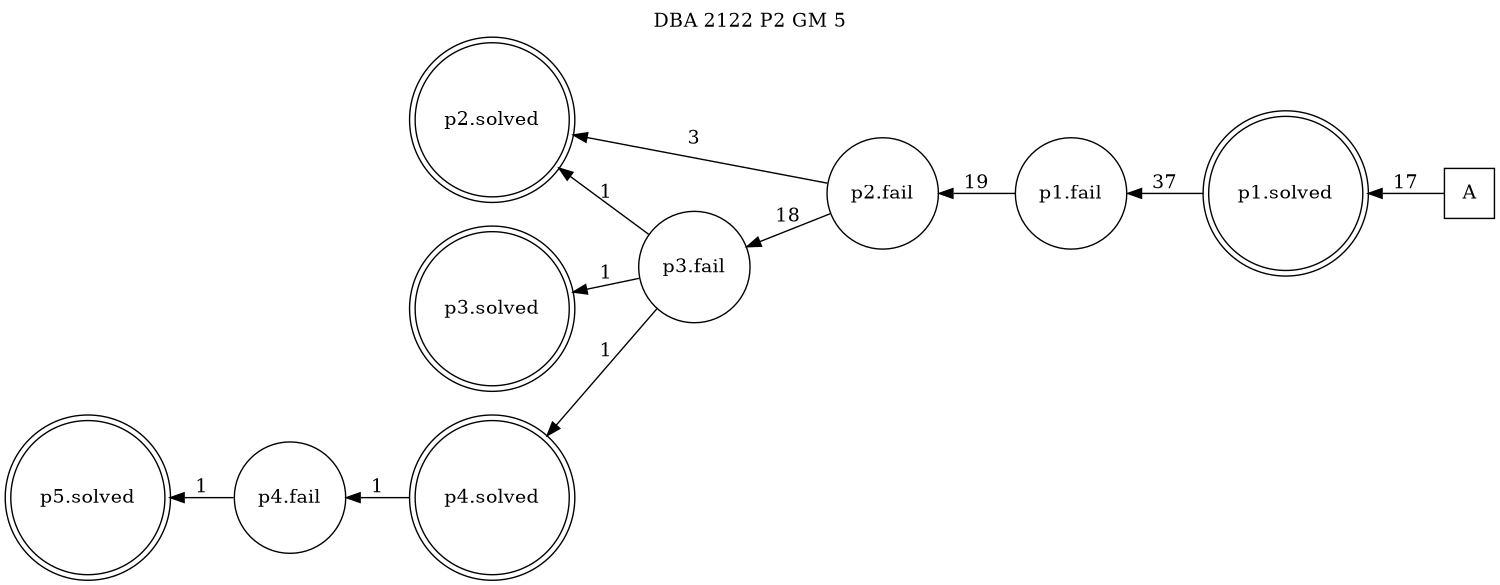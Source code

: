 digraph DBA_2122_P2_GM_5_LOW {
labelloc="tl"
label= " DBA 2122 P2 GM 5 "
rankdir="RL";
graph [ size=" 10 , 10 !"]

"A" [shape="square" label="A"]
"p1.solved" [shape="doublecircle" label="p1.solved"]
"p1.fail" [shape="circle" label="p1.fail"]
"p2.fail" [shape="circle" label="p2.fail"]
"p2.solved" [shape="doublecircle" label="p2.solved"]
"p3.fail" [shape="circle" label="p3.fail"]
"p3.solved" [shape="doublecircle" label="p3.solved"]
"p4.solved" [shape="doublecircle" label="p4.solved"]
"p4.fail" [shape="circle" label="p4.fail"]
"p5.solved" [shape="doublecircle" label="p5.solved"]
"A" -> "p1.solved" [ label=17]
"p1.solved" -> "p1.fail" [ label=37]
"p1.fail" -> "p2.fail" [ label=19]
"p2.fail" -> "p2.solved" [ label=3]
"p2.fail" -> "p3.fail" [ label=18]
"p3.fail" -> "p2.solved" [ label=1]
"p3.fail" -> "p3.solved" [ label=1]
"p3.fail" -> "p4.solved" [ label=1]
"p4.solved" -> "p4.fail" [ label=1]
"p4.fail" -> "p5.solved" [ label=1]
}
